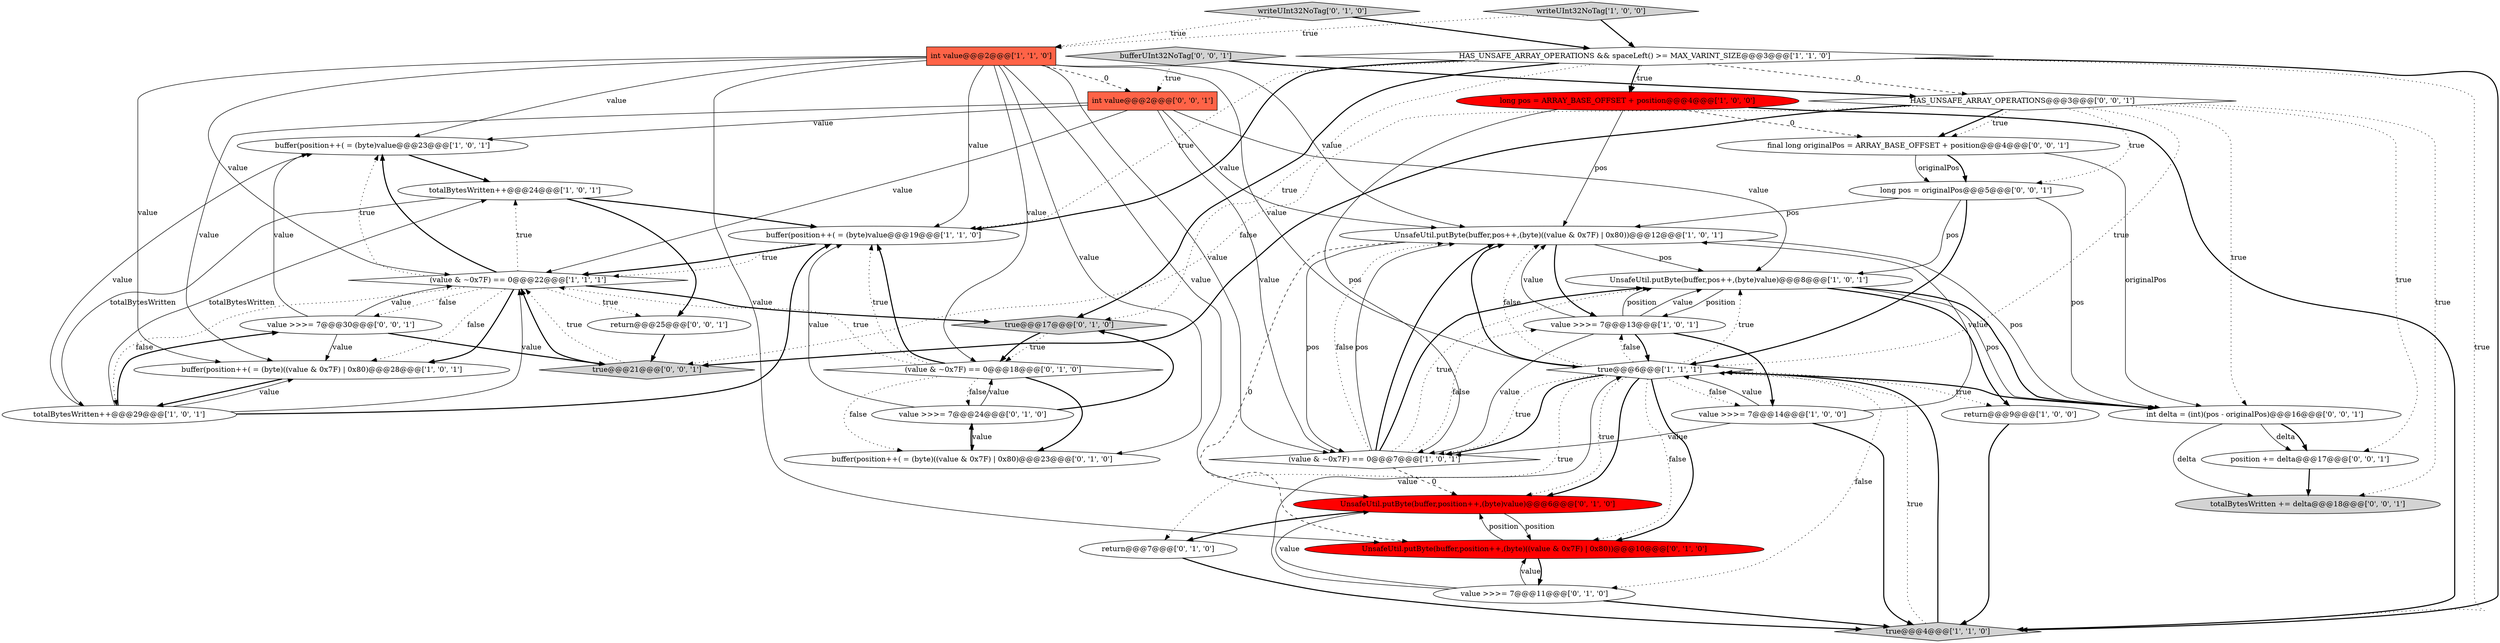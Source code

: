 digraph {
13 [style = filled, label = "buffer(position++( = (byte)value@@@23@@@['1', '0', '1']", fillcolor = white, shape = ellipse image = "AAA0AAABBB1BBB"];
6 [style = filled, label = "true@@@4@@@['1', '1', '0']", fillcolor = lightgray, shape = diamond image = "AAA0AAABBB1BBB"];
31 [style = filled, label = "value >>>= 7@@@30@@@['0', '0', '1']", fillcolor = white, shape = ellipse image = "AAA0AAABBB3BBB"];
5 [style = filled, label = "buffer(position++( = (byte)((value & 0x7F) | 0x80)@@@28@@@['1', '0', '1']", fillcolor = white, shape = ellipse image = "AAA0AAABBB1BBB"];
2 [style = filled, label = "UnsafeUtil.putByte(buffer,pos++,(byte)((value & 0x7F) | 0x80))@@@12@@@['1', '0', '1']", fillcolor = white, shape = ellipse image = "AAA0AAABBB1BBB"];
26 [style = filled, label = "writeUInt32NoTag['0', '1', '0']", fillcolor = lightgray, shape = diamond image = "AAA0AAABBB2BBB"];
14 [style = filled, label = "UnsafeUtil.putByte(buffer,pos++,(byte)value)@@@8@@@['1', '0', '1']", fillcolor = white, shape = ellipse image = "AAA0AAABBB1BBB"];
34 [style = filled, label = "int delta = (int)(pos - originalPos)@@@16@@@['0', '0', '1']", fillcolor = white, shape = ellipse image = "AAA0AAABBB3BBB"];
23 [style = filled, label = "(value & ~0x7F) == 0@@@18@@@['0', '1', '0']", fillcolor = white, shape = diamond image = "AAA0AAABBB2BBB"];
8 [style = filled, label = "value >>>= 7@@@13@@@['1', '0', '1']", fillcolor = white, shape = ellipse image = "AAA0AAABBB1BBB"];
17 [style = filled, label = "(value & ~0x7F) == 0@@@7@@@['1', '0', '1']", fillcolor = white, shape = diamond image = "AAA0AAABBB1BBB"];
15 [style = filled, label = "value >>>= 7@@@14@@@['1', '0', '0']", fillcolor = white, shape = ellipse image = "AAA0AAABBB1BBB"];
3 [style = filled, label = "buffer(position++( = (byte)value@@@19@@@['1', '1', '0']", fillcolor = white, shape = ellipse image = "AAA0AAABBB1BBB"];
21 [style = filled, label = "buffer(position++( = (byte)((value & 0x7F) | 0x80)@@@23@@@['0', '1', '0']", fillcolor = white, shape = ellipse image = "AAA0AAABBB2BBB"];
32 [style = filled, label = "return@@@25@@@['0', '0', '1']", fillcolor = white, shape = ellipse image = "AAA0AAABBB3BBB"];
0 [style = filled, label = "HAS_UNSAFE_ARRAY_OPERATIONS && spaceLeft() >= MAX_VARINT_SIZE@@@3@@@['1', '1', '0']", fillcolor = white, shape = diamond image = "AAA0AAABBB1BBB"];
9 [style = filled, label = "(value & ~0x7F) == 0@@@22@@@['1', '1', '1']", fillcolor = white, shape = diamond image = "AAA0AAABBB1BBB"];
28 [style = filled, label = "totalBytesWritten += delta@@@18@@@['0', '0', '1']", fillcolor = lightgray, shape = ellipse image = "AAA0AAABBB3BBB"];
37 [style = filled, label = "long pos = originalPos@@@5@@@['0', '0', '1']", fillcolor = white, shape = ellipse image = "AAA0AAABBB3BBB"];
27 [style = filled, label = "position += delta@@@17@@@['0', '0', '1']", fillcolor = white, shape = ellipse image = "AAA0AAABBB3BBB"];
16 [style = filled, label = "totalBytesWritten++@@@29@@@['1', '0', '1']", fillcolor = white, shape = ellipse image = "AAA0AAABBB1BBB"];
18 [style = filled, label = "UnsafeUtil.putByte(buffer,position++,(byte)value)@@@6@@@['0', '1', '0']", fillcolor = red, shape = ellipse image = "AAA1AAABBB2BBB"];
24 [style = filled, label = "value >>>= 7@@@24@@@['0', '1', '0']", fillcolor = white, shape = ellipse image = "AAA0AAABBB2BBB"];
36 [style = filled, label = "true@@@21@@@['0', '0', '1']", fillcolor = lightgray, shape = diamond image = "AAA0AAABBB3BBB"];
1 [style = filled, label = "long pos = ARRAY_BASE_OFFSET + position@@@4@@@['1', '0', '0']", fillcolor = red, shape = ellipse image = "AAA1AAABBB1BBB"];
22 [style = filled, label = "UnsafeUtil.putByte(buffer,position++,(byte)((value & 0x7F) | 0x80))@@@10@@@['0', '1', '0']", fillcolor = red, shape = ellipse image = "AAA1AAABBB2BBB"];
11 [style = filled, label = "int value@@@2@@@['1', '1', '0']", fillcolor = tomato, shape = box image = "AAA0AAABBB1BBB"];
33 [style = filled, label = "int value@@@2@@@['0', '0', '1']", fillcolor = tomato, shape = box image = "AAA0AAABBB3BBB"];
10 [style = filled, label = "writeUInt32NoTag['1', '0', '0']", fillcolor = lightgray, shape = diamond image = "AAA0AAABBB1BBB"];
7 [style = filled, label = "true@@@6@@@['1', '1', '1']", fillcolor = white, shape = diamond image = "AAA0AAABBB1BBB"];
20 [style = filled, label = "value >>>= 7@@@11@@@['0', '1', '0']", fillcolor = white, shape = ellipse image = "AAA0AAABBB2BBB"];
12 [style = filled, label = "return@@@9@@@['1', '0', '0']", fillcolor = white, shape = ellipse image = "AAA0AAABBB1BBB"];
25 [style = filled, label = "return@@@7@@@['0', '1', '0']", fillcolor = white, shape = ellipse image = "AAA0AAABBB2BBB"];
4 [style = filled, label = "totalBytesWritten++@@@24@@@['1', '0', '1']", fillcolor = white, shape = ellipse image = "AAA0AAABBB1BBB"];
29 [style = filled, label = "HAS_UNSAFE_ARRAY_OPERATIONS@@@3@@@['0', '0', '1']", fillcolor = white, shape = diamond image = "AAA0AAABBB3BBB"];
19 [style = filled, label = "true@@@17@@@['0', '1', '0']", fillcolor = lightgray, shape = diamond image = "AAA0AAABBB2BBB"];
30 [style = filled, label = "final long originalPos = ARRAY_BASE_OFFSET + position@@@4@@@['0', '0', '1']", fillcolor = white, shape = ellipse image = "AAA0AAABBB3BBB"];
35 [style = filled, label = "bufferUInt32NoTag['0', '0', '1']", fillcolor = lightgray, shape = diamond image = "AAA0AAABBB3BBB"];
31->13 [style = solid, label="value"];
11->2 [style = solid, label="value"];
29->30 [style = bold, label=""];
22->18 [style = solid, label="position"];
29->36 [style = dotted, label="false"];
0->19 [style = dotted, label="true"];
11->33 [style = dashed, label="0"];
27->28 [style = bold, label=""];
31->5 [style = solid, label="value"];
17->14 [style = dotted, label="true"];
20->22 [style = solid, label="value"];
4->16 [style = solid, label="totalBytesWritten"];
21->24 [style = bold, label=""];
33->13 [style = solid, label="value"];
25->6 [style = bold, label=""];
0->6 [style = dotted, label="true"];
33->14 [style = solid, label="value"];
17->8 [style = dotted, label="false"];
37->2 [style = solid, label="pos"];
17->14 [style = bold, label=""];
34->28 [style = solid, label="delta"];
9->5 [style = bold, label=""];
7->20 [style = dotted, label="false"];
11->21 [style = solid, label="value"];
33->17 [style = solid, label="value"];
37->34 [style = solid, label="pos"];
0->3 [style = dotted, label="true"];
34->27 [style = solid, label="delta"];
2->22 [style = dashed, label="0"];
7->22 [style = dotted, label="false"];
9->32 [style = dotted, label="true"];
0->3 [style = bold, label=""];
16->3 [style = bold, label=""];
29->36 [style = bold, label=""];
4->3 [style = bold, label=""];
24->19 [style = bold, label=""];
36->9 [style = bold, label=""];
24->21 [style = solid, label="value"];
33->5 [style = solid, label="value"];
0->19 [style = bold, label=""];
23->24 [style = dotted, label="false"];
8->14 [style = solid, label="position"];
11->17 [style = solid, label="value"];
23->3 [style = bold, label=""];
35->33 [style = dotted, label="true"];
1->17 [style = solid, label="pos"];
23->9 [style = dotted, label="true"];
7->12 [style = dotted, label="true"];
17->2 [style = solid, label="pos"];
11->22 [style = solid, label="value"];
18->22 [style = solid, label="position"];
11->13 [style = solid, label="value"];
26->0 [style = bold, label=""];
24->3 [style = solid, label="value"];
17->2 [style = bold, label=""];
22->20 [style = bold, label=""];
7->2 [style = bold, label=""];
30->37 [style = solid, label="originalPos"];
9->13 [style = dotted, label="true"];
20->18 [style = solid, label="value"];
10->0 [style = bold, label=""];
14->34 [style = solid, label="pos"];
23->3 [style = dotted, label="true"];
6->7 [style = dotted, label="true"];
18->25 [style = bold, label=""];
9->4 [style = dotted, label="true"];
32->36 [style = bold, label=""];
6->7 [style = bold, label=""];
7->17 [style = dotted, label="true"];
7->15 [style = dotted, label="false"];
33->9 [style = solid, label="value"];
17->18 [style = dashed, label="0"];
16->13 [style = solid, label="value"];
11->5 [style = solid, label="value"];
15->2 [style = solid, label="value"];
7->17 [style = bold, label=""];
8->15 [style = bold, label=""];
35->29 [style = bold, label=""];
29->34 [style = dotted, label="true"];
1->30 [style = dashed, label="0"];
29->7 [style = dotted, label="true"];
31->36 [style = bold, label=""];
3->9 [style = dotted, label="true"];
37->7 [style = bold, label=""];
2->17 [style = solid, label="pos"];
31->9 [style = solid, label="value"];
3->9 [style = bold, label=""];
5->16 [style = bold, label=""];
30->34 [style = solid, label="originalPos"];
15->17 [style = solid, label="value"];
7->22 [style = bold, label=""];
16->9 [style = solid, label="value"];
1->6 [style = bold, label=""];
11->9 [style = solid, label="value"];
29->28 [style = dotted, label="true"];
10->11 [style = dotted, label="true"];
17->2 [style = dotted, label="false"];
0->1 [style = bold, label=""];
16->31 [style = bold, label=""];
0->29 [style = dashed, label="0"];
11->18 [style = solid, label="value"];
7->18 [style = dotted, label="true"];
7->18 [style = bold, label=""];
9->19 [style = bold, label=""];
15->7 [style = solid, label="value"];
24->23 [style = solid, label="value"];
16->4 [style = solid, label="totalBytesWritten"];
1->2 [style = solid, label="pos"];
26->11 [style = dotted, label="true"];
16->5 [style = solid, label="value"];
34->27 [style = bold, label=""];
2->14 [style = solid, label="pos"];
0->1 [style = dotted, label="true"];
0->6 [style = bold, label=""];
11->3 [style = solid, label="value"];
29->27 [style = dotted, label="true"];
8->14 [style = solid, label="value"];
19->23 [style = dotted, label="true"];
37->14 [style = solid, label="pos"];
14->34 [style = bold, label=""];
8->2 [style = solid, label="value"];
15->6 [style = bold, label=""];
20->6 [style = bold, label=""];
30->37 [style = bold, label=""];
11->23 [style = solid, label="value"];
29->37 [style = dotted, label="true"];
12->6 [style = bold, label=""];
9->16 [style = dotted, label="false"];
20->7 [style = solid, label="value"];
11->7 [style = solid, label="value"];
2->34 [style = solid, label="pos"];
8->7 [style = bold, label=""];
23->21 [style = dotted, label="false"];
9->31 [style = dotted, label="false"];
33->2 [style = solid, label="value"];
7->34 [style = bold, label=""];
23->21 [style = bold, label=""];
7->8 [style = dotted, label="false"];
19->23 [style = bold, label=""];
14->12 [style = bold, label=""];
8->17 [style = solid, label="value"];
29->30 [style = dotted, label="true"];
9->5 [style = dotted, label="false"];
7->2 [style = dotted, label="false"];
7->25 [style = dotted, label="true"];
14->8 [style = solid, label="position"];
36->9 [style = dotted, label="true"];
4->32 [style = bold, label=""];
2->8 [style = bold, label=""];
9->13 [style = bold, label=""];
13->4 [style = bold, label=""];
7->14 [style = dotted, label="true"];
}
